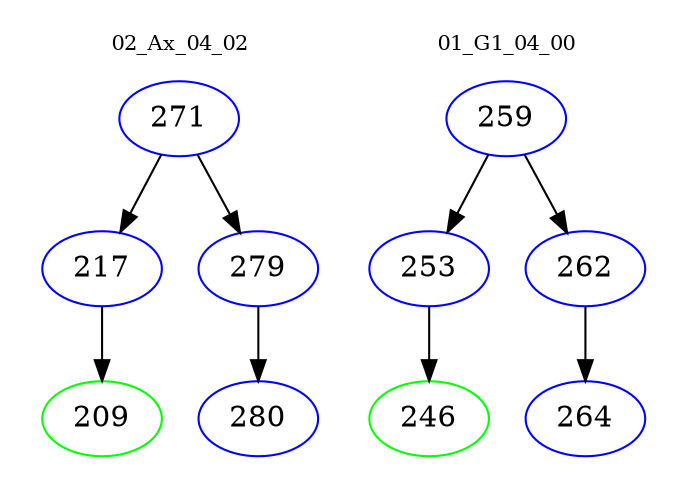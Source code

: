 digraph{
subgraph cluster_0 {
color = white
label = "02_Ax_04_02";
fontsize=10;
T0_271 [label="271", color="blue"]
T0_271 -> T0_217 [color="black"]
T0_217 [label="217", color="blue"]
T0_217 -> T0_209 [color="black"]
T0_209 [label="209", color="green"]
T0_271 -> T0_279 [color="black"]
T0_279 [label="279", color="blue"]
T0_279 -> T0_280 [color="black"]
T0_280 [label="280", color="blue"]
}
subgraph cluster_1 {
color = white
label = "01_G1_04_00";
fontsize=10;
T1_259 [label="259", color="blue"]
T1_259 -> T1_253 [color="black"]
T1_253 [label="253", color="blue"]
T1_253 -> T1_246 [color="black"]
T1_246 [label="246", color="green"]
T1_259 -> T1_262 [color="black"]
T1_262 [label="262", color="blue"]
T1_262 -> T1_264 [color="black"]
T1_264 [label="264", color="blue"]
}
}
